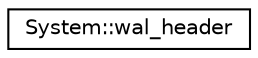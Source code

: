 digraph G
{
  edge [fontname="Helvetica",fontsize="10",labelfontname="Helvetica",labelfontsize="10"];
  node [fontname="Helvetica",fontsize="10",shape=record];
  rankdir="LR";
  Node1 [label="System::wal_header",height=0.2,width=0.4,color="black", fillcolor="white", style="filled",URL="$struct_system_1_1wal__header.html"];
}
